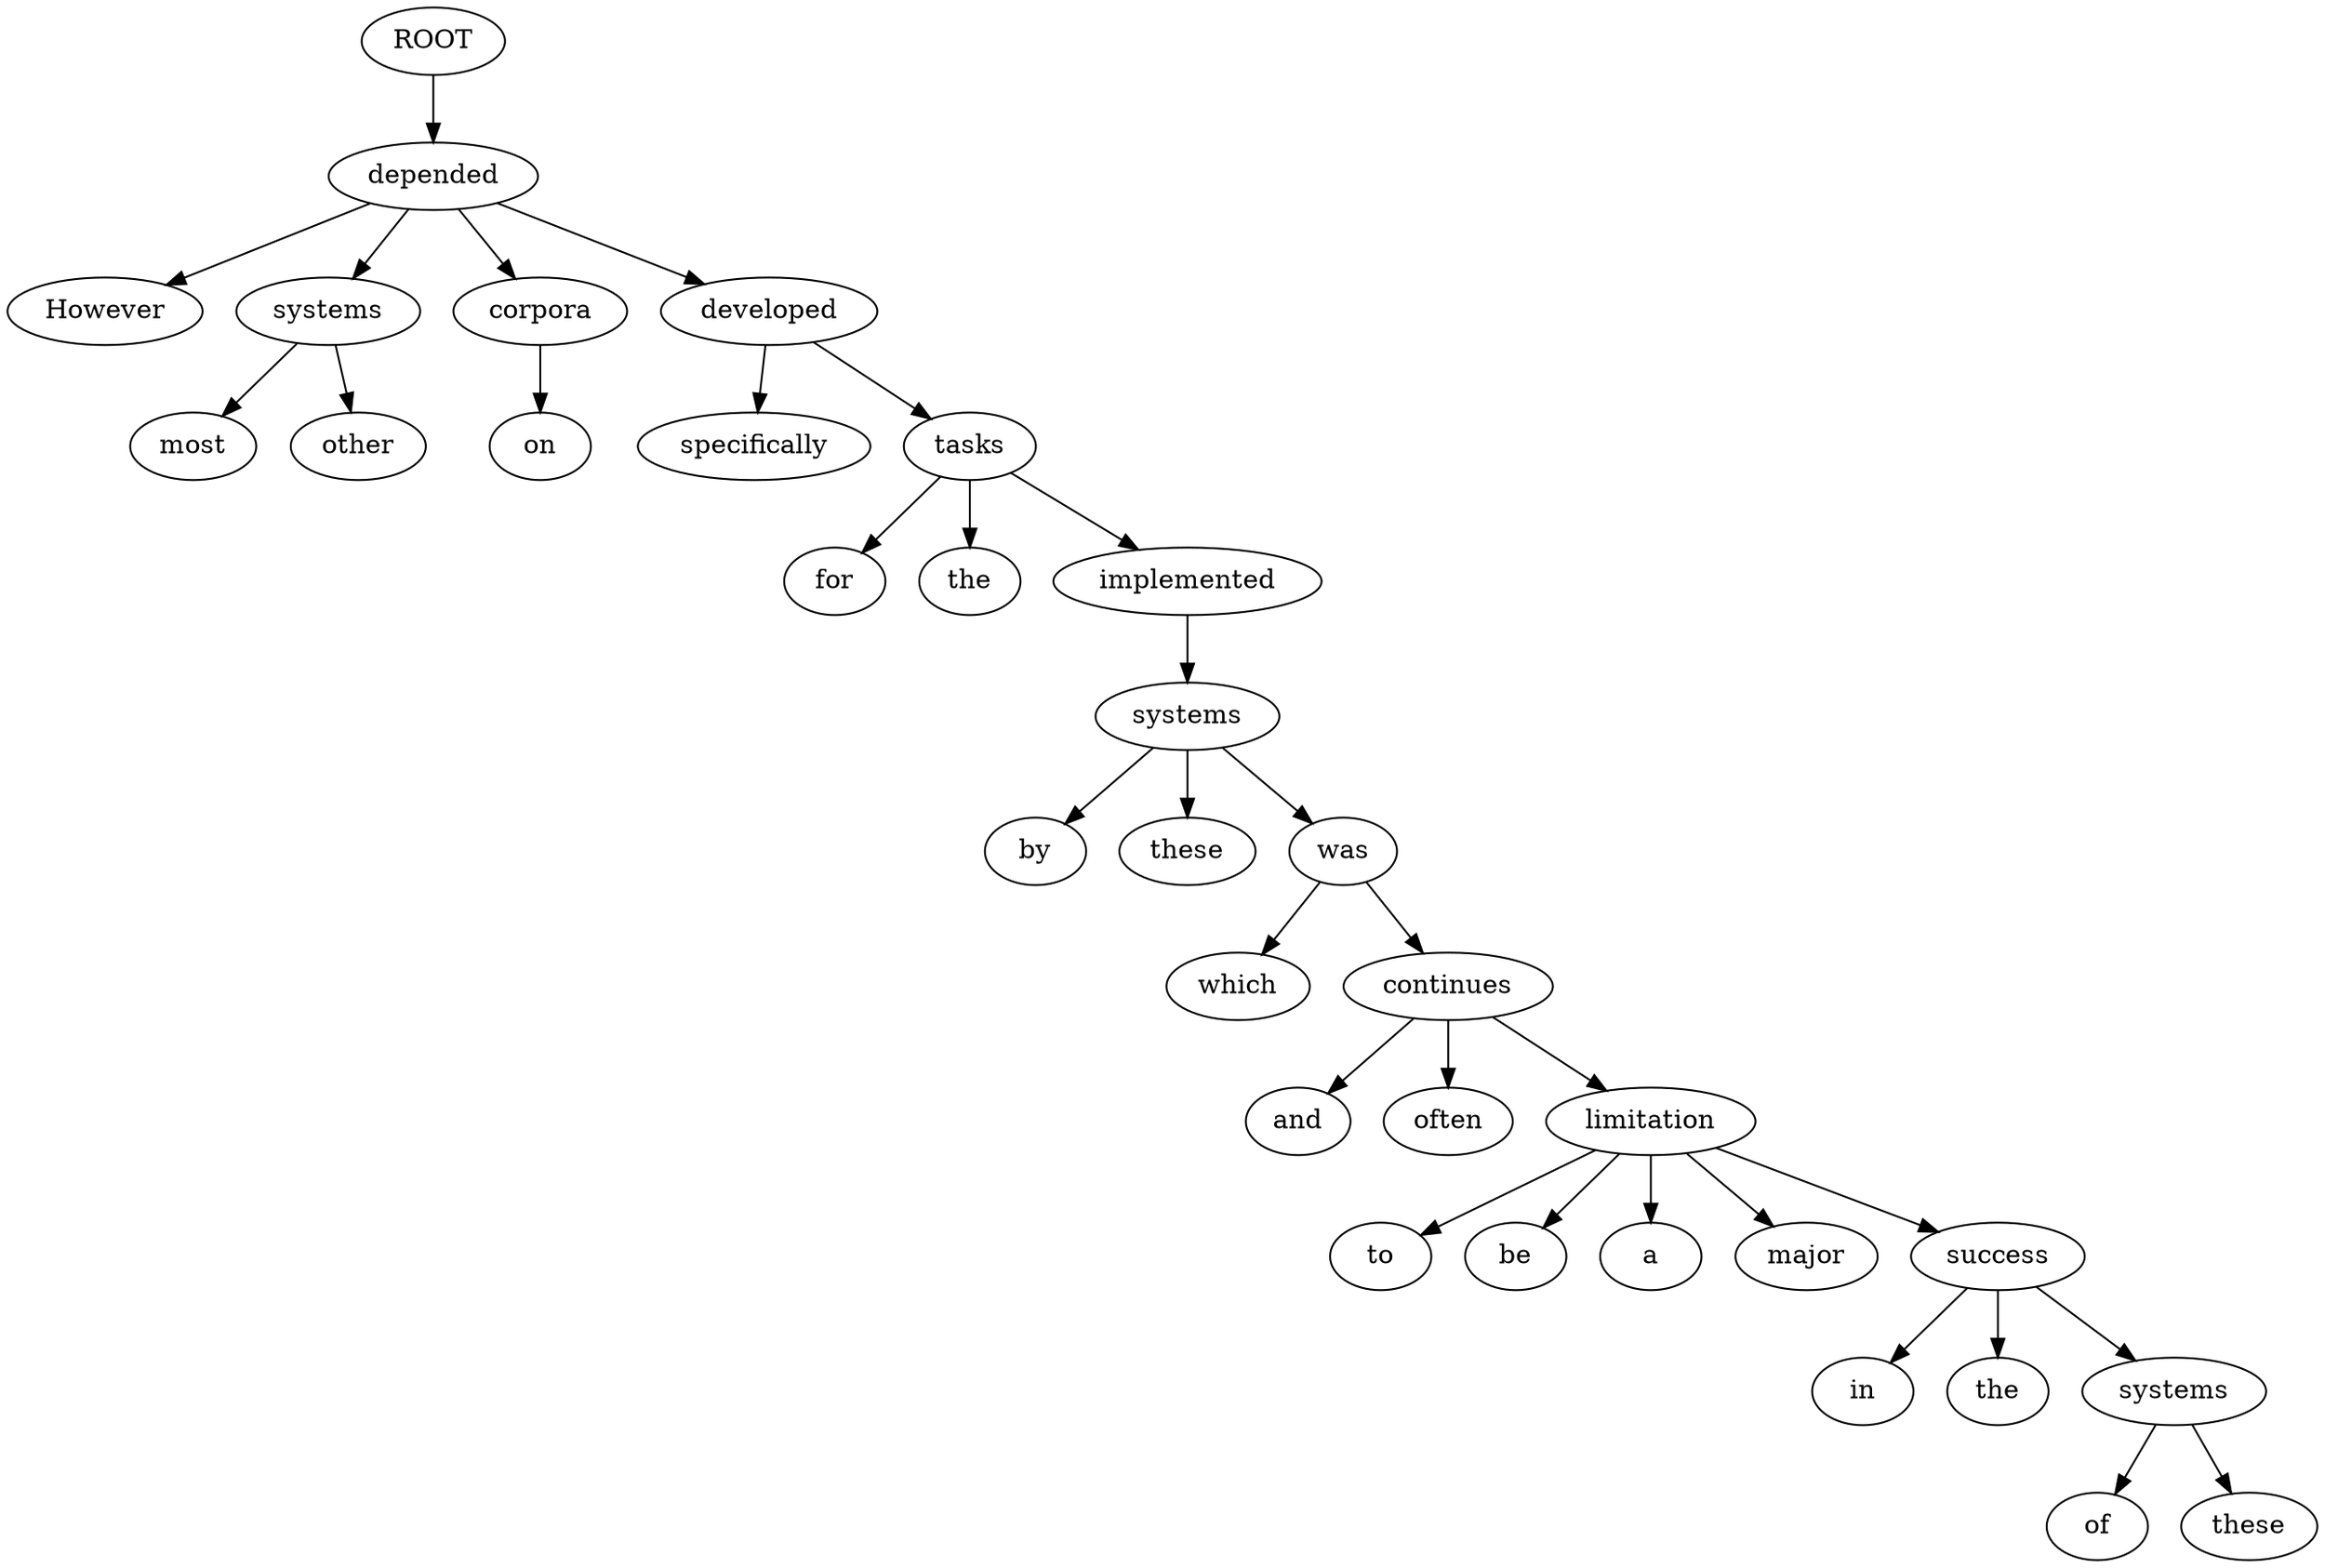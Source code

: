 digraph graph25 {
	node0 [label="ROOT"];
	node1 [label="However"];
	node3 [label="most"];
	node4 [label="other"];
	node5 [label="systems"];
	node6 [label="depended"];
	node7 [label="on"];
	node8 [label="corpora"];
	node9 [label="specifically"];
	node10 [label="developed"];
	node11 [label="for"];
	node12 [label="the"];
	node13 [label="tasks"];
	node14 [label="implemented"];
	node15 [label="by"];
	node16 [label="these"];
	node17 [label="systems"];
	node19 [label="which"];
	node20 [label="was"];
	node22 [label="and"];
	node23 [label="often"];
	node24 [label="continues"];
	node25 [label="to"];
	node26 [label="be"];
	node28 [label="a"];
	node29 [label="major"];
	node30 [label="limitation"];
	node31 [label="in"];
	node32 [label="the"];
	node33 [label="success"];
	node34 [label="of"];
	node35 [label="these"];
	node36 [label="systems"];
	node0 -> node6;
	node6 -> node1;
	node5 -> node3;
	node5 -> node4;
	node6 -> node5;
	node8 -> node7;
	node6 -> node8;
	node10 -> node9;
	node6 -> node10;
	node13 -> node11;
	node13 -> node12;
	node10 -> node13;
	node13 -> node14;
	node17 -> node15;
	node17 -> node16;
	node14 -> node17;
	node20 -> node19;
	node17 -> node20;
	node24 -> node22;
	node24 -> node23;
	node20 -> node24;
	node30 -> node25;
	node30 -> node26;
	node30 -> node28;
	node30 -> node29;
	node24 -> node30;
	node33 -> node31;
	node33 -> node32;
	node30 -> node33;
	node36 -> node34;
	node36 -> node35;
	node33 -> node36;
}
